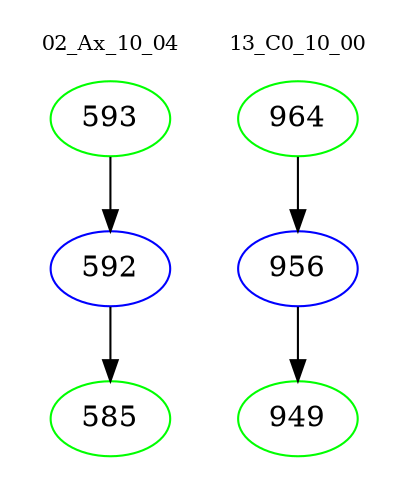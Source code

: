 digraph{
subgraph cluster_0 {
color = white
label = "02_Ax_10_04";
fontsize=10;
T0_593 [label="593", color="green"]
T0_593 -> T0_592 [color="black"]
T0_592 [label="592", color="blue"]
T0_592 -> T0_585 [color="black"]
T0_585 [label="585", color="green"]
}
subgraph cluster_1 {
color = white
label = "13_C0_10_00";
fontsize=10;
T1_964 [label="964", color="green"]
T1_964 -> T1_956 [color="black"]
T1_956 [label="956", color="blue"]
T1_956 -> T1_949 [color="black"]
T1_949 [label="949", color="green"]
}
}
